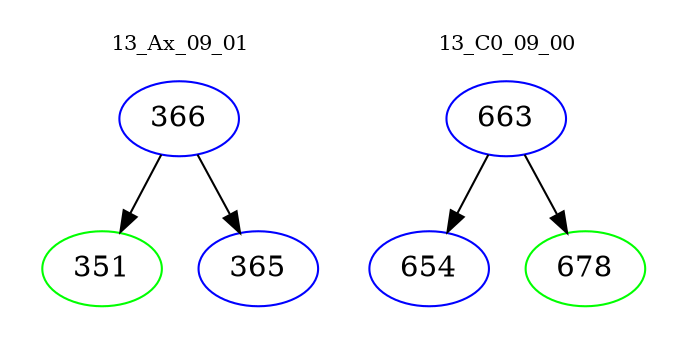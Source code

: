 digraph{
subgraph cluster_0 {
color = white
label = "13_Ax_09_01";
fontsize=10;
T0_366 [label="366", color="blue"]
T0_366 -> T0_351 [color="black"]
T0_351 [label="351", color="green"]
T0_366 -> T0_365 [color="black"]
T0_365 [label="365", color="blue"]
}
subgraph cluster_1 {
color = white
label = "13_C0_09_00";
fontsize=10;
T1_663 [label="663", color="blue"]
T1_663 -> T1_654 [color="black"]
T1_654 [label="654", color="blue"]
T1_663 -> T1_678 [color="black"]
T1_678 [label="678", color="green"]
}
}
